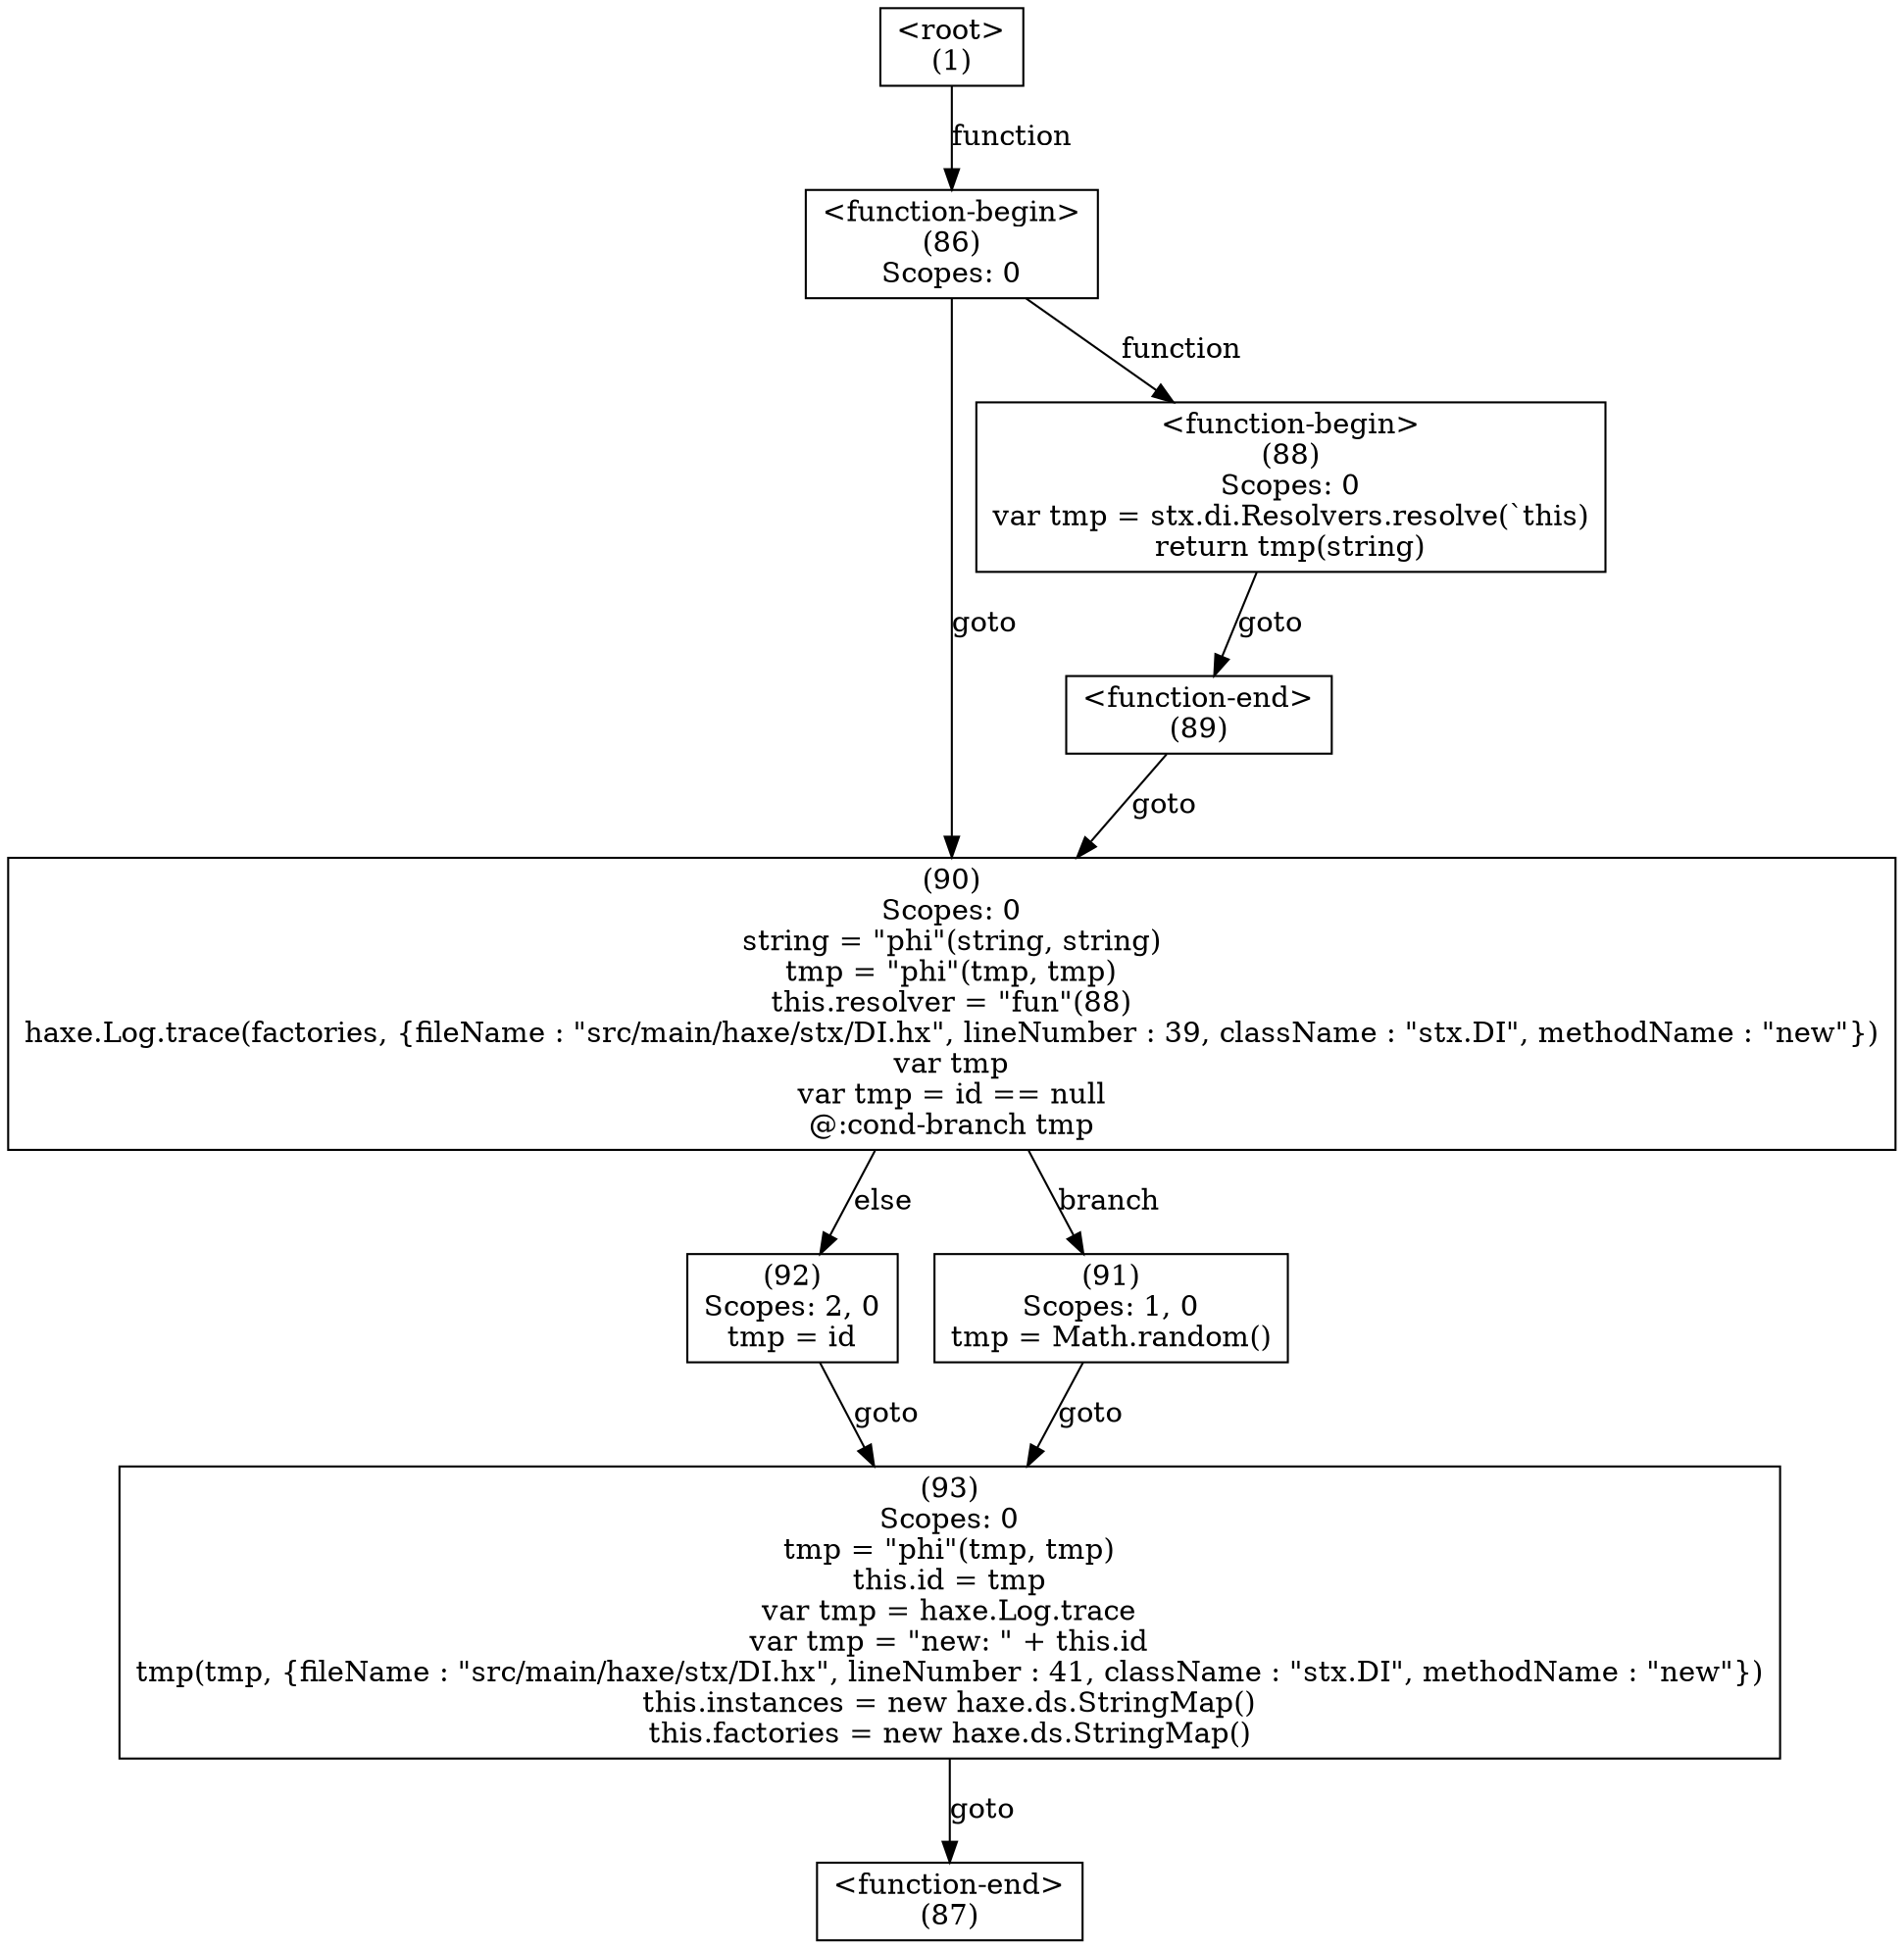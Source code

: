 digraph graphname {
n93 [shape=box,label="(93)\nScopes: 0\ntmp = \"phi\"(tmp, tmp)\nthis.id = tmp\nvar tmp = haxe.Log.trace\nvar tmp = \"new: \" + this.id\ntmp(tmp, {fileName : \"src/main/haxe/stx/DI.hx\", lineNumber : 41, className : \"stx.DI\", methodName : \"new\"})\nthis.instances = new haxe.ds.StringMap()\nthis.factories = new haxe.ds.StringMap()"];
n92 [shape=box,label="(92)\nScopes: 2, 0\ntmp = id"];
n91 [shape=box,label="(91)\nScopes: 1, 0\ntmp = Math.random()"];
n90 [shape=box,label="(90)\nScopes: 0\nstring = \"phi\"(string, string)\ntmp = \"phi\"(tmp, tmp)\nthis.resolver = \"fun\"(88)\nhaxe.Log.trace(factories, {fileName : \"src/main/haxe/stx/DI.hx\", lineNumber : 39, className : \"stx.DI\", methodName : \"new\"})\nvar tmp\nvar tmp = id == null\n@:cond-branch tmp"];
n89 [shape=box,label="<function-end>
(89)"];
n88 [shape=box,label="<function-begin>
(88)\nScopes: 0\nvar tmp = stx.di.Resolvers.resolve(`this)\nreturn tmp(string)"];
n87 [shape=box,label="<function-end>
(87)"];
n86 [shape=box,label="<function-begin>
(86)\nScopes: 0"];
n1 [shape=box,label="<root>
(1)"];
n1 -> n86[label="function"];
n86 -> n90[label="goto"];
n86 -> n88[label="function"];
n88 -> n89[label="goto"];
n89 -> n90[label="goto"];
n90 -> n92[label="else"];
n90 -> n91[label="branch"];
n91 -> n93[label="goto"];
n93 -> n87[label="goto"];
n92 -> n93[label="goto"];
}

